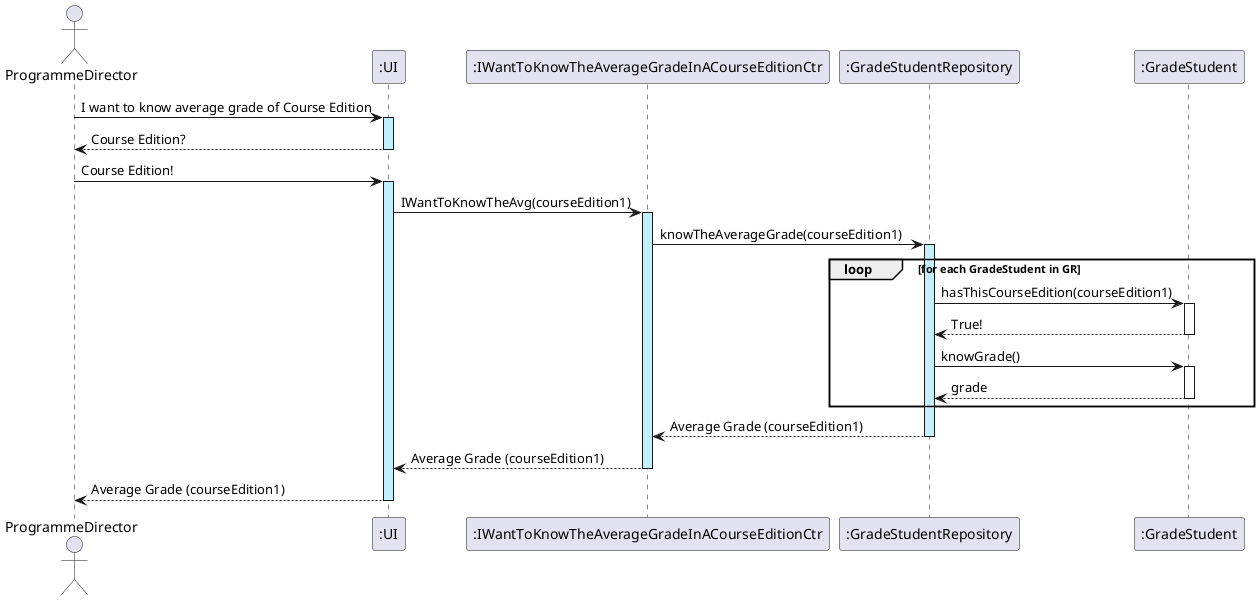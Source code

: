 @startuml
actor ProgrammeDirector
participant ":UI" as UI
participant ":IWantToKnowTheAverageGradeInACourseEditionCtr" as KA
participant ":GradeStudentRepository" as GR
participant ":GradeStudent" as GradeStudent


ProgrammeDirector -> UI ++ #application: I want to know average grade of Course Edition
UI --> ProgrammeDirector -- : Course Edition?
ProgrammeDirector -> UI ++ #application: Course Edition!
UI -> KA ++ #application : IWantToKnowTheAvg(courseEdition1)
KA -> GR ++ #application : knowTheAverageGrade(courseEdition1)



loop for each GradeStudent in GR
    GR -> GradeStudent : hasThisCourseEdition(courseEdition1)
    activate GradeStudent
    GradeStudent --> GR : True!
    deactivate GradeStudent

    GR -> GradeStudent : knowGrade()
    activate GradeStudent
    GradeStudent --> GR : grade
    deactivate GradeStudent
end


GR --> KA --: Average Grade (courseEdition1)
KA --> UI --: Average Grade (courseEdition1)
UI --> ProgrammeDirector --: Average Grade (courseEdition1)

@enduml